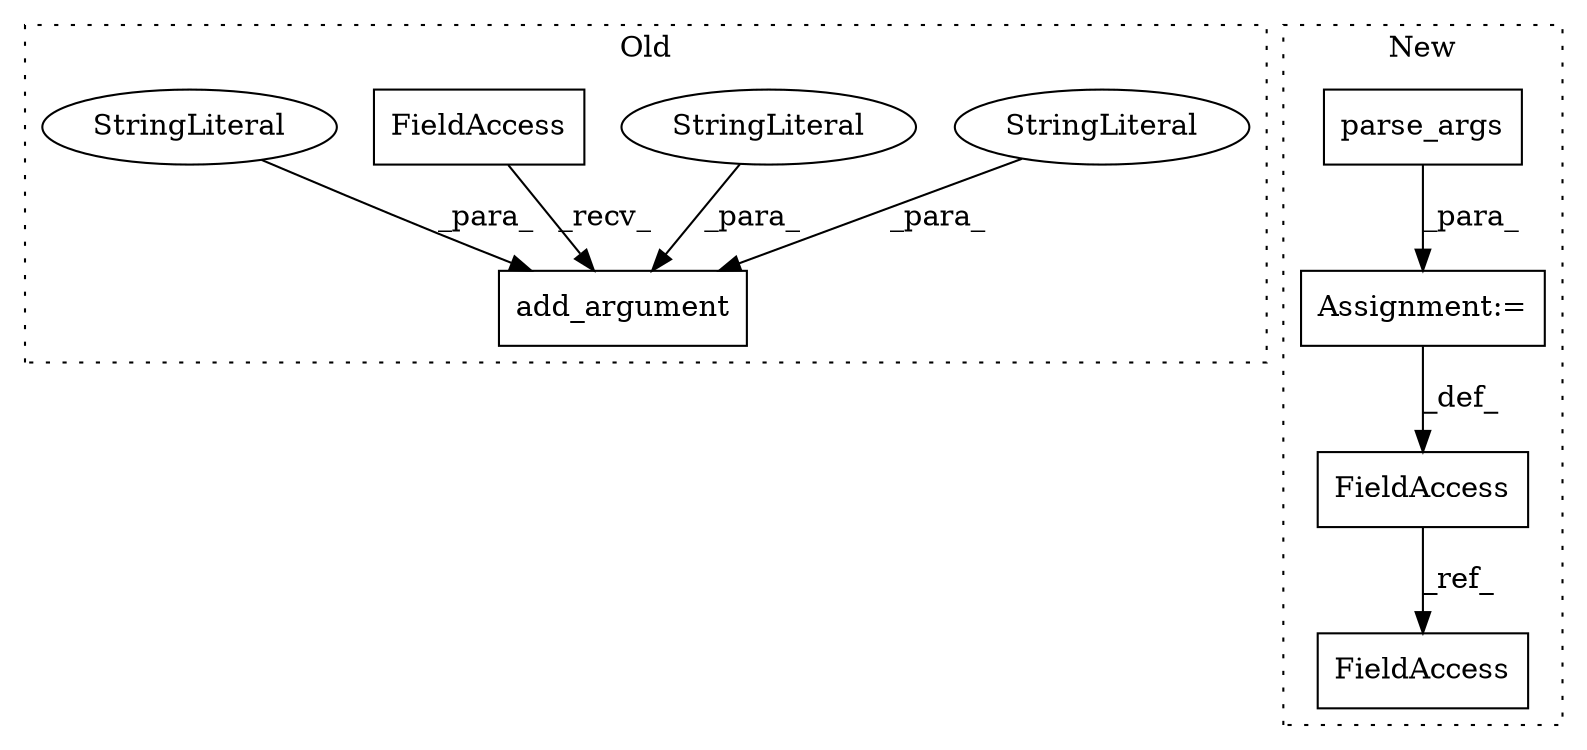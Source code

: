 digraph G {
subgraph cluster0 {
1 [label="add_argument" a="32" s="1719,1780" l="13,1" shape="box"];
3 [label="StringLiteral" a="45" s="1761" l="19" shape="ellipse"];
4 [label="StringLiteral" a="45" s="1737" l="9" shape="ellipse"];
5 [label="FieldAccess" a="22" s="1712" l="6" shape="box"];
8 [label="StringLiteral" a="45" s="1747" l="13" shape="ellipse"];
label = "Old";
style="dotted";
}
subgraph cluster1 {
2 [label="parse_args" a="32" s="1848" l="12" shape="box"];
6 [label="FieldAccess" a="22" s="1822" l="4" shape="box"];
7 [label="Assignment:=" a="7" s="1826" l="1" shape="box"];
9 [label="FieldAccess" a="22" s="1924" l="4" shape="box"];
label = "New";
style="dotted";
}
2 -> 7 [label="_para_"];
3 -> 1 [label="_para_"];
4 -> 1 [label="_para_"];
5 -> 1 [label="_recv_"];
6 -> 9 [label="_ref_"];
7 -> 6 [label="_def_"];
8 -> 1 [label="_para_"];
}